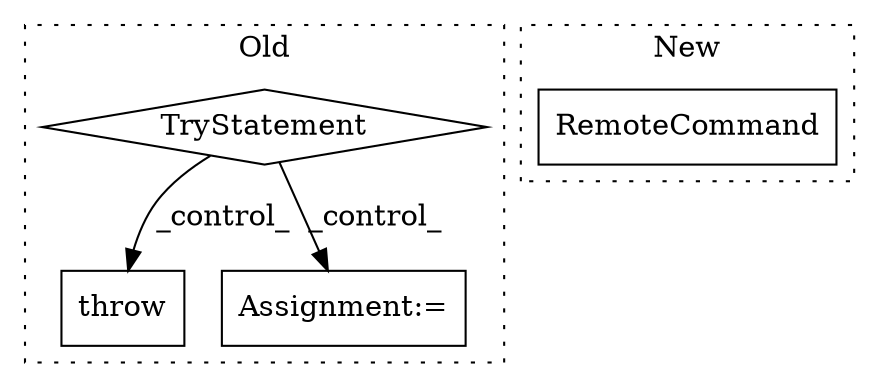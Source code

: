 digraph G {
subgraph cluster0 {
1 [label="throw" a="53" s="1402" l="6" shape="box"];
3 [label="TryStatement" a="54" s="1156" l="4" shape="diamond"];
4 [label="Assignment:=" a="7" s="1177" l="1" shape="box"];
label = "Old";
style="dotted";
}
subgraph cluster1 {
2 [label="RemoteCommand" a="32" s="1274,1366" l="14,2" shape="box"];
label = "New";
style="dotted";
}
3 -> 4 [label="_control_"];
3 -> 1 [label="_control_"];
}